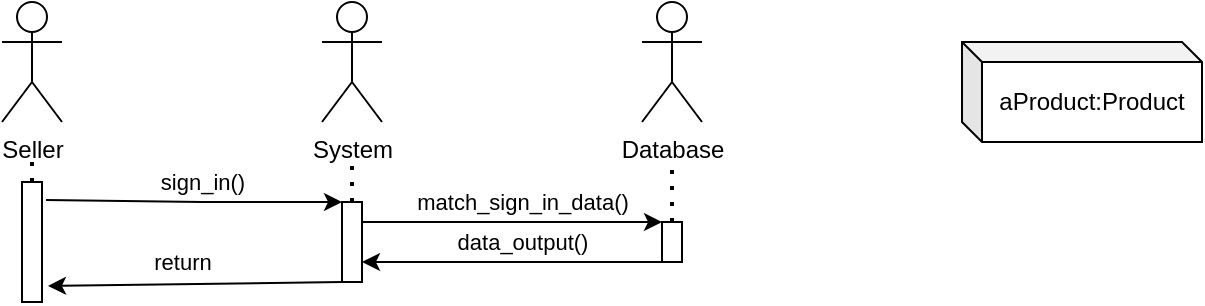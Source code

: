<mxfile version="14.6.11" type="github">
  <diagram id="kgpKYQtTHZ0yAKxKKP6v" name="Page-1">
    <mxGraphModel dx="1422" dy="762" grid="1" gridSize="10" guides="1" tooltips="1" connect="1" arrows="1" fold="1" page="1" pageScale="1" pageWidth="850" pageHeight="1100" math="0" shadow="0">
      <root>
        <mxCell id="0" />
        <mxCell id="1" parent="0" />
        <mxCell id="6gfvaHc_pXk76FuXi4Zl-1" value="Seller" style="shape=umlActor;verticalLabelPosition=bottom;verticalAlign=top;html=1;outlineConnect=0;" vertex="1" parent="1">
          <mxGeometry x="80" y="120" width="30" height="60" as="geometry" />
        </mxCell>
        <mxCell id="6gfvaHc_pXk76FuXi4Zl-2" value="System" style="shape=umlActor;verticalLabelPosition=bottom;verticalAlign=top;html=1;outlineConnect=0;" vertex="1" parent="1">
          <mxGeometry x="240" y="120" width="30" height="60" as="geometry" />
        </mxCell>
        <mxCell id="6gfvaHc_pXk76FuXi4Zl-3" value="Database" style="shape=umlActor;verticalLabelPosition=bottom;verticalAlign=top;html=1;outlineConnect=0;" vertex="1" parent="1">
          <mxGeometry x="400" y="120" width="30" height="60" as="geometry" />
        </mxCell>
        <mxCell id="6gfvaHc_pXk76FuXi4Zl-4" value="aProduct:Product" style="shape=cube;whiteSpace=wrap;html=1;boundedLbl=1;backgroundOutline=1;darkOpacity=0.05;darkOpacity2=0.1;size=10;" vertex="1" parent="1">
          <mxGeometry x="560" y="140" width="120" height="50" as="geometry" />
        </mxCell>
        <mxCell id="6gfvaHc_pXk76FuXi4Zl-6" value="" style="endArrow=none;dashed=1;html=1;dashPattern=1 3;strokeWidth=2;exitX=0.5;exitY=0;exitDx=0;exitDy=0;" edge="1" parent="1" source="6gfvaHc_pXk76FuXi4Zl-7">
          <mxGeometry width="50" height="50" relative="1" as="geometry">
            <mxPoint x="90" y="230" as="sourcePoint" />
            <mxPoint x="95" y="200" as="targetPoint" />
          </mxGeometry>
        </mxCell>
        <mxCell id="6gfvaHc_pXk76FuXi4Zl-7" value="" style="rounded=0;whiteSpace=wrap;html=1;" vertex="1" parent="1">
          <mxGeometry x="90" y="210" width="10" height="60" as="geometry" />
        </mxCell>
        <mxCell id="6gfvaHc_pXk76FuXi4Zl-8" value="" style="endArrow=none;dashed=1;html=1;dashPattern=1 3;strokeWidth=2;exitX=0.5;exitY=0;exitDx=0;exitDy=0;" edge="1" parent="1" source="6gfvaHc_pXk76FuXi4Zl-9">
          <mxGeometry width="50" height="50" relative="1" as="geometry">
            <mxPoint x="260" y="230" as="sourcePoint" />
            <mxPoint x="255" y="200" as="targetPoint" />
          </mxGeometry>
        </mxCell>
        <mxCell id="6gfvaHc_pXk76FuXi4Zl-9" value="" style="rounded=0;whiteSpace=wrap;html=1;" vertex="1" parent="1">
          <mxGeometry x="250" y="220" width="10" height="40" as="geometry" />
        </mxCell>
        <mxCell id="6gfvaHc_pXk76FuXi4Zl-12" value="" style="endArrow=classic;html=1;entryX=0;entryY=0;entryDx=0;entryDy=0;exitX=1.2;exitY=0.15;exitDx=0;exitDy=0;exitPerimeter=0;" edge="1" parent="1" source="6gfvaHc_pXk76FuXi4Zl-7" target="6gfvaHc_pXk76FuXi4Zl-9">
          <mxGeometry width="50" height="50" relative="1" as="geometry">
            <mxPoint x="400" y="420" as="sourcePoint" />
            <mxPoint x="450" y="370" as="targetPoint" />
            <Array as="points">
              <mxPoint x="180" y="220" />
            </Array>
          </mxGeometry>
        </mxCell>
        <mxCell id="6gfvaHc_pXk76FuXi4Zl-13" value="sign_in()" style="edgeLabel;html=1;align=center;verticalAlign=middle;resizable=0;points=[];" vertex="1" connectable="0" parent="6gfvaHc_pXk76FuXi4Zl-12">
          <mxGeometry x="0.23" y="-5" relative="1" as="geometry">
            <mxPoint x="-13" y="-15" as="offset" />
          </mxGeometry>
        </mxCell>
        <mxCell id="6gfvaHc_pXk76FuXi4Zl-14" value="" style="endArrow=none;dashed=1;html=1;dashPattern=1 3;strokeWidth=2;exitX=0.5;exitY=0;exitDx=0;exitDy=0;" edge="1" parent="1" source="6gfvaHc_pXk76FuXi4Zl-15">
          <mxGeometry width="50" height="50" relative="1" as="geometry">
            <mxPoint x="410" y="220" as="sourcePoint" />
            <mxPoint x="415" y="200" as="targetPoint" />
          </mxGeometry>
        </mxCell>
        <mxCell id="6gfvaHc_pXk76FuXi4Zl-15" value="" style="rounded=0;whiteSpace=wrap;html=1;" vertex="1" parent="1">
          <mxGeometry x="410" y="230" width="10" height="20" as="geometry" />
        </mxCell>
        <mxCell id="6gfvaHc_pXk76FuXi4Zl-16" value="" style="endArrow=classic;html=1;entryX=0;entryY=0;entryDx=0;entryDy=0;exitX=1;exitY=0.25;exitDx=0;exitDy=0;" edge="1" parent="1" source="6gfvaHc_pXk76FuXi4Zl-9" target="6gfvaHc_pXk76FuXi4Zl-15">
          <mxGeometry width="50" height="50" relative="1" as="geometry">
            <mxPoint x="400" y="420" as="sourcePoint" />
            <mxPoint x="450" y="370" as="targetPoint" />
          </mxGeometry>
        </mxCell>
        <mxCell id="6gfvaHc_pXk76FuXi4Zl-17" value="match_sign_in_data()" style="edgeLabel;html=1;align=center;verticalAlign=middle;resizable=0;points=[];" vertex="1" connectable="0" parent="6gfvaHc_pXk76FuXi4Zl-16">
          <mxGeometry x="0.16" y="1" relative="1" as="geometry">
            <mxPoint x="-7" y="-9" as="offset" />
          </mxGeometry>
        </mxCell>
        <mxCell id="6gfvaHc_pXk76FuXi4Zl-18" value="" style="endArrow=classic;html=1;entryX=1;entryY=0.75;entryDx=0;entryDy=0;exitX=0;exitY=1;exitDx=0;exitDy=0;" edge="1" parent="1" source="6gfvaHc_pXk76FuXi4Zl-15" target="6gfvaHc_pXk76FuXi4Zl-9">
          <mxGeometry width="50" height="50" relative="1" as="geometry">
            <mxPoint x="400" y="420" as="sourcePoint" />
            <mxPoint x="450" y="370" as="targetPoint" />
          </mxGeometry>
        </mxCell>
        <mxCell id="6gfvaHc_pXk76FuXi4Zl-19" value="data_output()" style="edgeLabel;html=1;align=center;verticalAlign=middle;resizable=0;points=[];" vertex="1" connectable="0" parent="6gfvaHc_pXk76FuXi4Zl-18">
          <mxGeometry x="-0.213" y="-1" relative="1" as="geometry">
            <mxPoint x="-11" y="-9" as="offset" />
          </mxGeometry>
        </mxCell>
        <mxCell id="6gfvaHc_pXk76FuXi4Zl-30" value="" style="endArrow=classic;html=1;exitX=0;exitY=1;exitDx=0;exitDy=0;entryX=1.3;entryY=0.867;entryDx=0;entryDy=0;entryPerimeter=0;" edge="1" parent="1" source="6gfvaHc_pXk76FuXi4Zl-9" target="6gfvaHc_pXk76FuXi4Zl-7">
          <mxGeometry width="50" height="50" relative="1" as="geometry">
            <mxPoint x="400" y="420" as="sourcePoint" />
            <mxPoint x="450" y="370" as="targetPoint" />
          </mxGeometry>
        </mxCell>
        <mxCell id="6gfvaHc_pXk76FuXi4Zl-31" value="return" style="edgeLabel;html=1;align=center;verticalAlign=middle;resizable=0;points=[];" vertex="1" connectable="0" parent="6gfvaHc_pXk76FuXi4Zl-30">
          <mxGeometry x="-0.292" relative="1" as="geometry">
            <mxPoint x="-28" y="-11" as="offset" />
          </mxGeometry>
        </mxCell>
      </root>
    </mxGraphModel>
  </diagram>
</mxfile>
